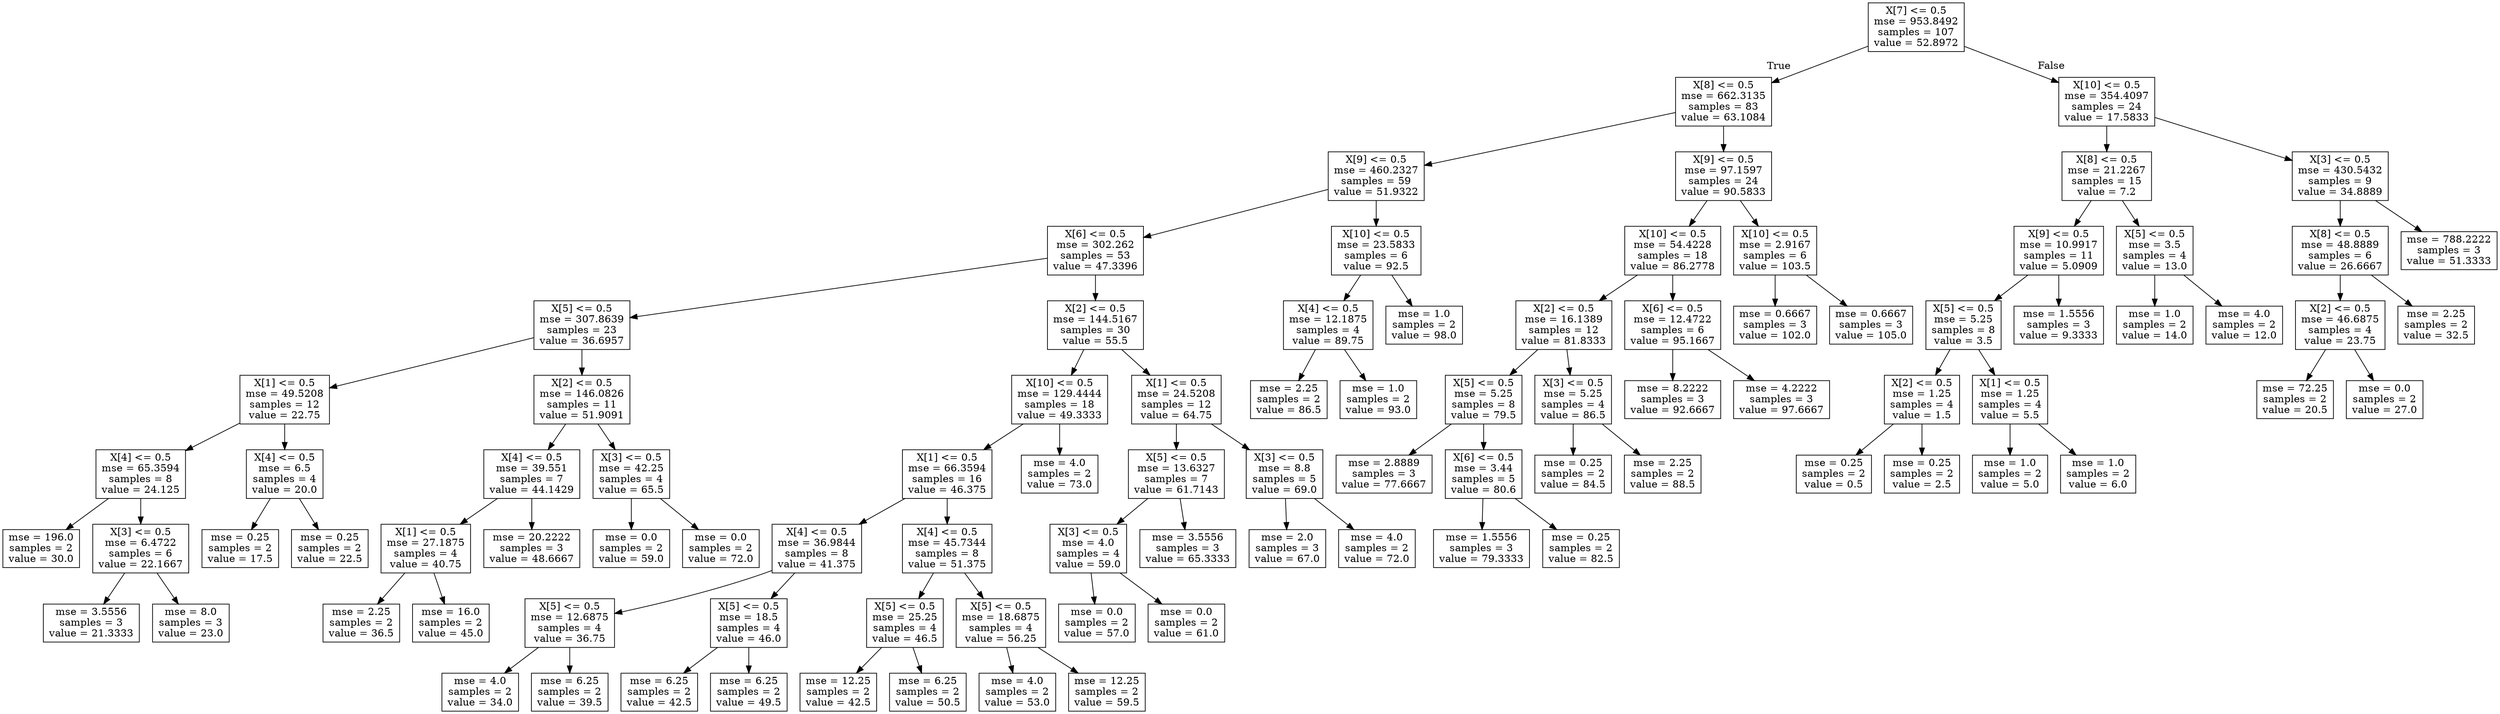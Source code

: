 digraph Tree {
node [shape=box] ;
0 [label="X[7] <= 0.5\nmse = 953.8492\nsamples = 107\nvalue = 52.8972"] ;
1 [label="X[8] <= 0.5\nmse = 662.3135\nsamples = 83\nvalue = 63.1084"] ;
0 -> 1 [labeldistance=2.5, labelangle=45, headlabel="True"] ;
2 [label="X[9] <= 0.5\nmse = 460.2327\nsamples = 59\nvalue = 51.9322"] ;
1 -> 2 ;
3 [label="X[6] <= 0.5\nmse = 302.262\nsamples = 53\nvalue = 47.3396"] ;
2 -> 3 ;
4 [label="X[5] <= 0.5\nmse = 307.8639\nsamples = 23\nvalue = 36.6957"] ;
3 -> 4 ;
5 [label="X[1] <= 0.5\nmse = 49.5208\nsamples = 12\nvalue = 22.75"] ;
4 -> 5 ;
6 [label="X[4] <= 0.5\nmse = 65.3594\nsamples = 8\nvalue = 24.125"] ;
5 -> 6 ;
7 [label="mse = 196.0\nsamples = 2\nvalue = 30.0"] ;
6 -> 7 ;
8 [label="X[3] <= 0.5\nmse = 6.4722\nsamples = 6\nvalue = 22.1667"] ;
6 -> 8 ;
9 [label="mse = 3.5556\nsamples = 3\nvalue = 21.3333"] ;
8 -> 9 ;
10 [label="mse = 8.0\nsamples = 3\nvalue = 23.0"] ;
8 -> 10 ;
11 [label="X[4] <= 0.5\nmse = 6.5\nsamples = 4\nvalue = 20.0"] ;
5 -> 11 ;
12 [label="mse = 0.25\nsamples = 2\nvalue = 17.5"] ;
11 -> 12 ;
13 [label="mse = 0.25\nsamples = 2\nvalue = 22.5"] ;
11 -> 13 ;
14 [label="X[2] <= 0.5\nmse = 146.0826\nsamples = 11\nvalue = 51.9091"] ;
4 -> 14 ;
15 [label="X[4] <= 0.5\nmse = 39.551\nsamples = 7\nvalue = 44.1429"] ;
14 -> 15 ;
16 [label="X[1] <= 0.5\nmse = 27.1875\nsamples = 4\nvalue = 40.75"] ;
15 -> 16 ;
17 [label="mse = 2.25\nsamples = 2\nvalue = 36.5"] ;
16 -> 17 ;
18 [label="mse = 16.0\nsamples = 2\nvalue = 45.0"] ;
16 -> 18 ;
19 [label="mse = 20.2222\nsamples = 3\nvalue = 48.6667"] ;
15 -> 19 ;
20 [label="X[3] <= 0.5\nmse = 42.25\nsamples = 4\nvalue = 65.5"] ;
14 -> 20 ;
21 [label="mse = 0.0\nsamples = 2\nvalue = 59.0"] ;
20 -> 21 ;
22 [label="mse = 0.0\nsamples = 2\nvalue = 72.0"] ;
20 -> 22 ;
23 [label="X[2] <= 0.5\nmse = 144.5167\nsamples = 30\nvalue = 55.5"] ;
3 -> 23 ;
24 [label="X[10] <= 0.5\nmse = 129.4444\nsamples = 18\nvalue = 49.3333"] ;
23 -> 24 ;
25 [label="X[1] <= 0.5\nmse = 66.3594\nsamples = 16\nvalue = 46.375"] ;
24 -> 25 ;
26 [label="X[4] <= 0.5\nmse = 36.9844\nsamples = 8\nvalue = 41.375"] ;
25 -> 26 ;
27 [label="X[5] <= 0.5\nmse = 12.6875\nsamples = 4\nvalue = 36.75"] ;
26 -> 27 ;
28 [label="mse = 4.0\nsamples = 2\nvalue = 34.0"] ;
27 -> 28 ;
29 [label="mse = 6.25\nsamples = 2\nvalue = 39.5"] ;
27 -> 29 ;
30 [label="X[5] <= 0.5\nmse = 18.5\nsamples = 4\nvalue = 46.0"] ;
26 -> 30 ;
31 [label="mse = 6.25\nsamples = 2\nvalue = 42.5"] ;
30 -> 31 ;
32 [label="mse = 6.25\nsamples = 2\nvalue = 49.5"] ;
30 -> 32 ;
33 [label="X[4] <= 0.5\nmse = 45.7344\nsamples = 8\nvalue = 51.375"] ;
25 -> 33 ;
34 [label="X[5] <= 0.5\nmse = 25.25\nsamples = 4\nvalue = 46.5"] ;
33 -> 34 ;
35 [label="mse = 12.25\nsamples = 2\nvalue = 42.5"] ;
34 -> 35 ;
36 [label="mse = 6.25\nsamples = 2\nvalue = 50.5"] ;
34 -> 36 ;
37 [label="X[5] <= 0.5\nmse = 18.6875\nsamples = 4\nvalue = 56.25"] ;
33 -> 37 ;
38 [label="mse = 4.0\nsamples = 2\nvalue = 53.0"] ;
37 -> 38 ;
39 [label="mse = 12.25\nsamples = 2\nvalue = 59.5"] ;
37 -> 39 ;
40 [label="mse = 4.0\nsamples = 2\nvalue = 73.0"] ;
24 -> 40 ;
41 [label="X[1] <= 0.5\nmse = 24.5208\nsamples = 12\nvalue = 64.75"] ;
23 -> 41 ;
42 [label="X[5] <= 0.5\nmse = 13.6327\nsamples = 7\nvalue = 61.7143"] ;
41 -> 42 ;
43 [label="X[3] <= 0.5\nmse = 4.0\nsamples = 4\nvalue = 59.0"] ;
42 -> 43 ;
44 [label="mse = 0.0\nsamples = 2\nvalue = 57.0"] ;
43 -> 44 ;
45 [label="mse = 0.0\nsamples = 2\nvalue = 61.0"] ;
43 -> 45 ;
46 [label="mse = 3.5556\nsamples = 3\nvalue = 65.3333"] ;
42 -> 46 ;
47 [label="X[3] <= 0.5\nmse = 8.8\nsamples = 5\nvalue = 69.0"] ;
41 -> 47 ;
48 [label="mse = 2.0\nsamples = 3\nvalue = 67.0"] ;
47 -> 48 ;
49 [label="mse = 4.0\nsamples = 2\nvalue = 72.0"] ;
47 -> 49 ;
50 [label="X[10] <= 0.5\nmse = 23.5833\nsamples = 6\nvalue = 92.5"] ;
2 -> 50 ;
51 [label="X[4] <= 0.5\nmse = 12.1875\nsamples = 4\nvalue = 89.75"] ;
50 -> 51 ;
52 [label="mse = 2.25\nsamples = 2\nvalue = 86.5"] ;
51 -> 52 ;
53 [label="mse = 1.0\nsamples = 2\nvalue = 93.0"] ;
51 -> 53 ;
54 [label="mse = 1.0\nsamples = 2\nvalue = 98.0"] ;
50 -> 54 ;
55 [label="X[9] <= 0.5\nmse = 97.1597\nsamples = 24\nvalue = 90.5833"] ;
1 -> 55 ;
56 [label="X[10] <= 0.5\nmse = 54.4228\nsamples = 18\nvalue = 86.2778"] ;
55 -> 56 ;
57 [label="X[2] <= 0.5\nmse = 16.1389\nsamples = 12\nvalue = 81.8333"] ;
56 -> 57 ;
58 [label="X[5] <= 0.5\nmse = 5.25\nsamples = 8\nvalue = 79.5"] ;
57 -> 58 ;
59 [label="mse = 2.8889\nsamples = 3\nvalue = 77.6667"] ;
58 -> 59 ;
60 [label="X[6] <= 0.5\nmse = 3.44\nsamples = 5\nvalue = 80.6"] ;
58 -> 60 ;
61 [label="mse = 1.5556\nsamples = 3\nvalue = 79.3333"] ;
60 -> 61 ;
62 [label="mse = 0.25\nsamples = 2\nvalue = 82.5"] ;
60 -> 62 ;
63 [label="X[3] <= 0.5\nmse = 5.25\nsamples = 4\nvalue = 86.5"] ;
57 -> 63 ;
64 [label="mse = 0.25\nsamples = 2\nvalue = 84.5"] ;
63 -> 64 ;
65 [label="mse = 2.25\nsamples = 2\nvalue = 88.5"] ;
63 -> 65 ;
66 [label="X[6] <= 0.5\nmse = 12.4722\nsamples = 6\nvalue = 95.1667"] ;
56 -> 66 ;
67 [label="mse = 8.2222\nsamples = 3\nvalue = 92.6667"] ;
66 -> 67 ;
68 [label="mse = 4.2222\nsamples = 3\nvalue = 97.6667"] ;
66 -> 68 ;
69 [label="X[10] <= 0.5\nmse = 2.9167\nsamples = 6\nvalue = 103.5"] ;
55 -> 69 ;
70 [label="mse = 0.6667\nsamples = 3\nvalue = 102.0"] ;
69 -> 70 ;
71 [label="mse = 0.6667\nsamples = 3\nvalue = 105.0"] ;
69 -> 71 ;
72 [label="X[10] <= 0.5\nmse = 354.4097\nsamples = 24\nvalue = 17.5833"] ;
0 -> 72 [labeldistance=2.5, labelangle=-45, headlabel="False"] ;
73 [label="X[8] <= 0.5\nmse = 21.2267\nsamples = 15\nvalue = 7.2"] ;
72 -> 73 ;
74 [label="X[9] <= 0.5\nmse = 10.9917\nsamples = 11\nvalue = 5.0909"] ;
73 -> 74 ;
75 [label="X[5] <= 0.5\nmse = 5.25\nsamples = 8\nvalue = 3.5"] ;
74 -> 75 ;
76 [label="X[2] <= 0.5\nmse = 1.25\nsamples = 4\nvalue = 1.5"] ;
75 -> 76 ;
77 [label="mse = 0.25\nsamples = 2\nvalue = 0.5"] ;
76 -> 77 ;
78 [label="mse = 0.25\nsamples = 2\nvalue = 2.5"] ;
76 -> 78 ;
79 [label="X[1] <= 0.5\nmse = 1.25\nsamples = 4\nvalue = 5.5"] ;
75 -> 79 ;
80 [label="mse = 1.0\nsamples = 2\nvalue = 5.0"] ;
79 -> 80 ;
81 [label="mse = 1.0\nsamples = 2\nvalue = 6.0"] ;
79 -> 81 ;
82 [label="mse = 1.5556\nsamples = 3\nvalue = 9.3333"] ;
74 -> 82 ;
83 [label="X[5] <= 0.5\nmse = 3.5\nsamples = 4\nvalue = 13.0"] ;
73 -> 83 ;
84 [label="mse = 1.0\nsamples = 2\nvalue = 14.0"] ;
83 -> 84 ;
85 [label="mse = 4.0\nsamples = 2\nvalue = 12.0"] ;
83 -> 85 ;
86 [label="X[3] <= 0.5\nmse = 430.5432\nsamples = 9\nvalue = 34.8889"] ;
72 -> 86 ;
87 [label="X[8] <= 0.5\nmse = 48.8889\nsamples = 6\nvalue = 26.6667"] ;
86 -> 87 ;
88 [label="X[2] <= 0.5\nmse = 46.6875\nsamples = 4\nvalue = 23.75"] ;
87 -> 88 ;
89 [label="mse = 72.25\nsamples = 2\nvalue = 20.5"] ;
88 -> 89 ;
90 [label="mse = 0.0\nsamples = 2\nvalue = 27.0"] ;
88 -> 90 ;
91 [label="mse = 2.25\nsamples = 2\nvalue = 32.5"] ;
87 -> 91 ;
92 [label="mse = 788.2222\nsamples = 3\nvalue = 51.3333"] ;
86 -> 92 ;
}